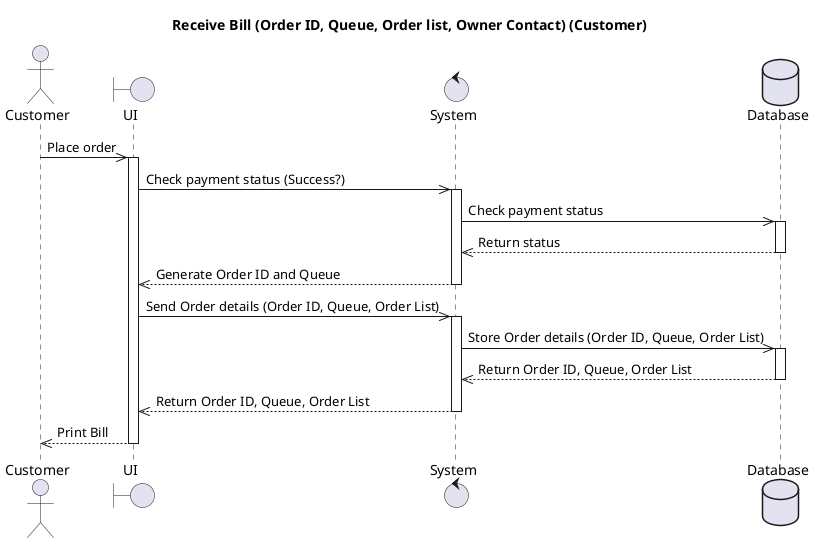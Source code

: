 ' @startuml
Title Receive Bill (Order ID, Queue, Order list, Owner Contact) (Customer)
Actor Customer
boundary UI
control System
database Database

    Customer ->> UI: Place order
    activate UI
    UI ->> System: Check payment status (Success?)
    activate System
    System ->> Database: Check payment status
    activate Database
    Database -->> System: Return status
    deactivate Database
    System -->> UI: Generate Order ID and Queue
    deactivate System
    UI ->> System: Send Order details (Order ID, Queue, Order List)
    activate System
    System ->> Database: Store Order details (Order ID, Queue, Order List)
activate Database
    Database -->> System: Return Order ID, Queue, Order List 
deactivate Database
    System -->> UI: Return Order ID, Queue, Order List
deactivate System
    UI -->> Customer: Print Bill
    deactivate UI
@enduml
